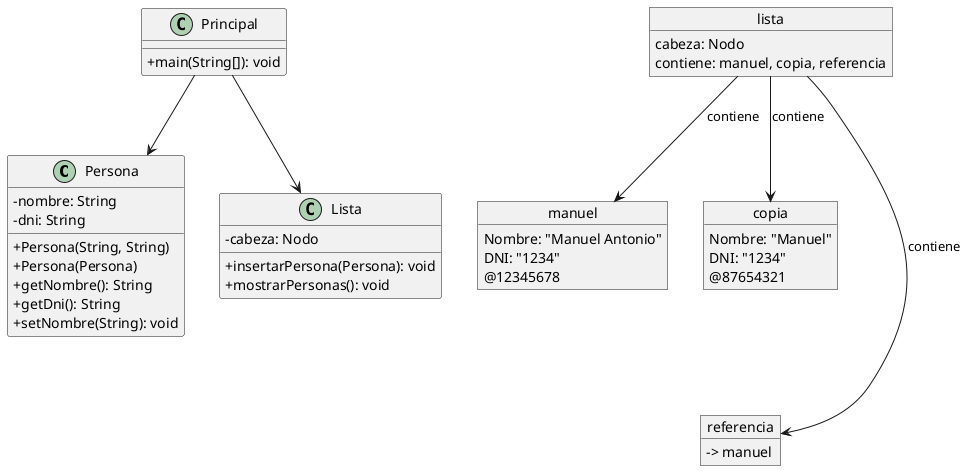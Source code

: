 @startuml
skinparam classAttributeIconSize 0

' Clases
class Persona {
    - nombre: String
    - dni: String
    + Persona(String, String)
    + Persona(Persona)
    + getNombre(): String
    + getDni(): String
    + setNombre(String): void
}

class Lista {
    - cabeza: Nodo
    + insertarPersona(Persona): void
    + mostrarPersonas(): void
}

class Principal {
    + main(String[]): void
}

' Relaciones entre clases
Principal --> Persona
Principal --> Lista

' Objetos en tiempo de ejecución
object manuel {
    Nombre: "Manuel Antonio"
    DNI: "1234"
    @12345678
}

object copia {
    Nombre: "Manuel"
    DNI: "1234"
    @87654321
}

' Referencias
object referencia {
    -> manuel
}

object lista {
    cabeza: Nodo
    contiene: manuel, copia, referencia
}

' Conexiones de referencias y lista
manuel -[hidden]-> referencia : referencia apunta a manuel
lista --> manuel : contiene
lista --> copia : contiene
lista --> referencia : contiene

@enduml

